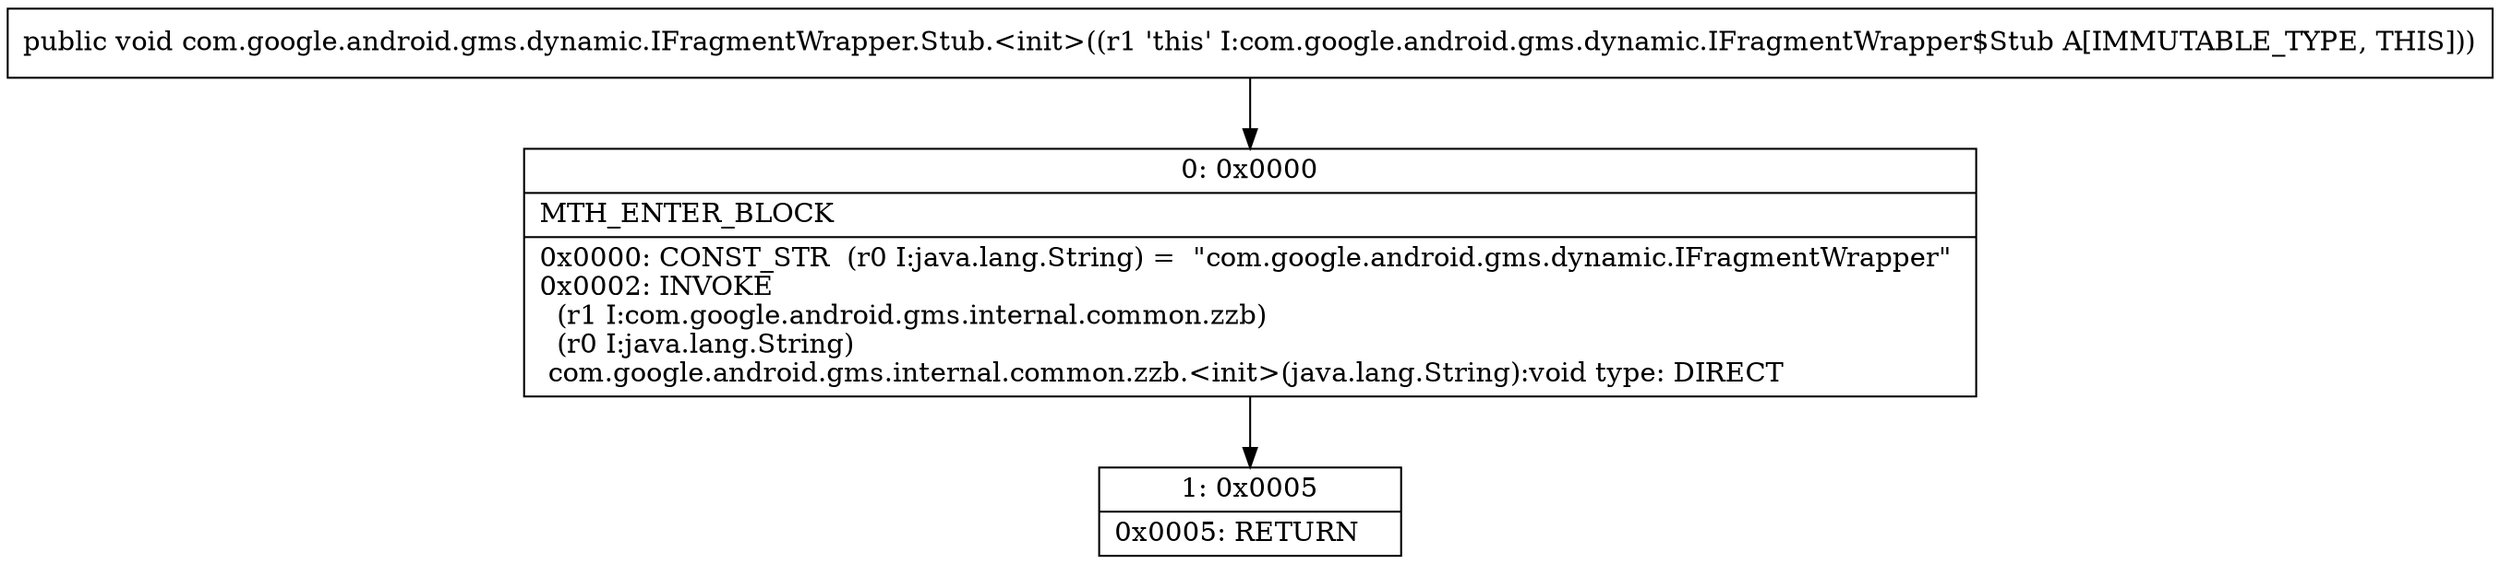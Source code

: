 digraph "CFG forcom.google.android.gms.dynamic.IFragmentWrapper.Stub.\<init\>()V" {
Node_0 [shape=record,label="{0\:\ 0x0000|MTH_ENTER_BLOCK\l|0x0000: CONST_STR  (r0 I:java.lang.String) =  \"com.google.android.gms.dynamic.IFragmentWrapper\" \l0x0002: INVOKE  \l  (r1 I:com.google.android.gms.internal.common.zzb)\l  (r0 I:java.lang.String)\l com.google.android.gms.internal.common.zzb.\<init\>(java.lang.String):void type: DIRECT \l}"];
Node_1 [shape=record,label="{1\:\ 0x0005|0x0005: RETURN   \l}"];
MethodNode[shape=record,label="{public void com.google.android.gms.dynamic.IFragmentWrapper.Stub.\<init\>((r1 'this' I:com.google.android.gms.dynamic.IFragmentWrapper$Stub A[IMMUTABLE_TYPE, THIS])) }"];
MethodNode -> Node_0;
Node_0 -> Node_1;
}

